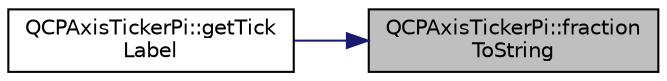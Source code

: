 digraph "QCPAxisTickerPi::fractionToString"
{
 // LATEX_PDF_SIZE
  edge [fontname="Helvetica",fontsize="10",labelfontname="Helvetica",labelfontsize="10"];
  node [fontname="Helvetica",fontsize="10",shape=record];
  rankdir="RL";
  Node1 [label="QCPAxisTickerPi::fraction\lToString",height=0.2,width=0.4,color="black", fillcolor="grey75", style="filled", fontcolor="black",tooltip=" "];
  Node1 -> Node2 [dir="back",color="midnightblue",fontsize="10",style="solid",fontname="Helvetica"];
  Node2 [label="QCPAxisTickerPi::getTick\lLabel",height=0.2,width=0.4,color="black", fillcolor="white", style="filled",URL="$classQCPAxisTickerPi.html#a9a087d931d4344b8a91d5cecceff7109",tooltip=" "];
}
